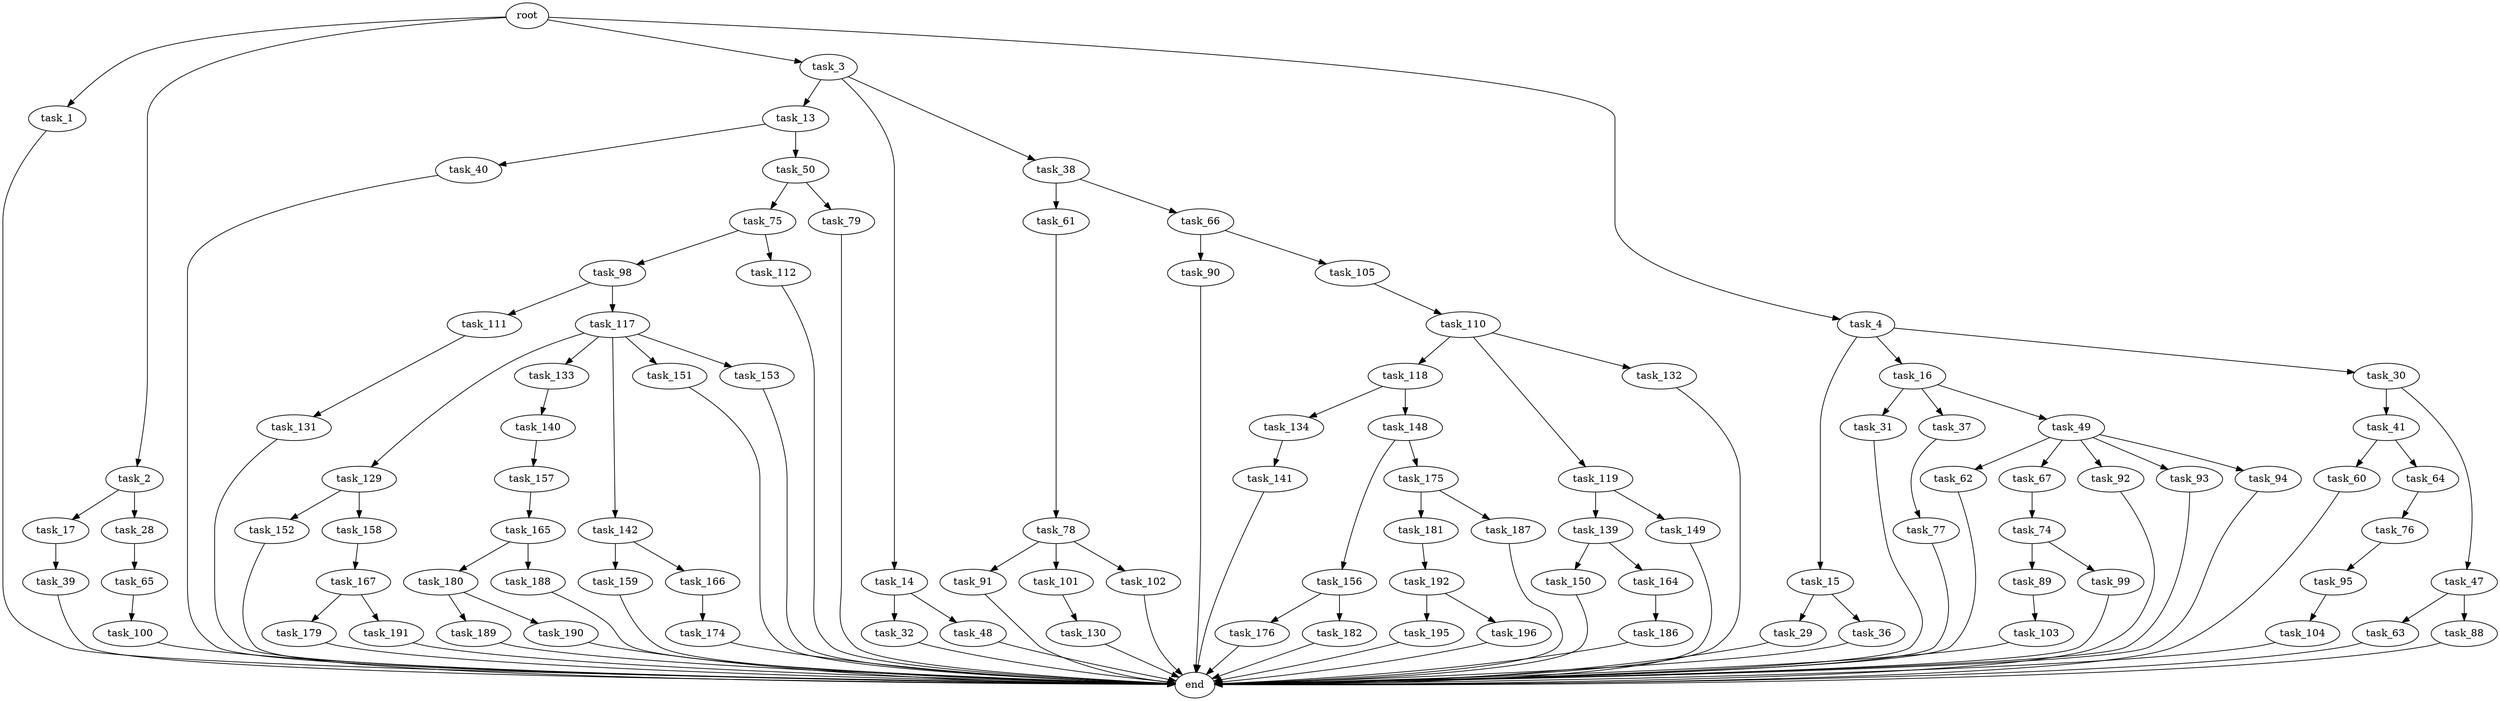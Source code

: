 digraph G {
  root [size="0.000000"];
  task_1 [size="76023813442.000000"];
  task_2 [size="8589934592.000000"];
  task_3 [size="4398248244.000000"];
  task_4 [size="1161910559.000000"];
  task_13 [size="388983440882.000000"];
  task_14 [size="19110289653.000000"];
  task_15 [size="340831265448.000000"];
  task_16 [size="68719476736.000000"];
  task_17 [size="32441854296.000000"];
  task_28 [size="8589934592.000000"];
  task_29 [size="28991029248.000000"];
  task_30 [size="7050013391.000000"];
  task_31 [size="49281561299.000000"];
  task_32 [size="549755813888.000000"];
  task_36 [size="656337130933.000000"];
  task_37 [size="199750579165.000000"];
  task_38 [size="231928233984.000000"];
  task_39 [size="155402749631.000000"];
  task_40 [size="1073741824000.000000"];
  task_41 [size="202457298253.000000"];
  task_47 [size="12810836425.000000"];
  task_48 [size="549755813888.000000"];
  task_49 [size="549755813888.000000"];
  task_50 [size="311412734519.000000"];
  task_60 [size="282355925517.000000"];
  task_61 [size="46948641776.000000"];
  task_62 [size="1126976285.000000"];
  task_63 [size="782757789696.000000"];
  task_64 [size="8589934592.000000"];
  task_65 [size="922128450083.000000"];
  task_66 [size="1073741824000.000000"];
  task_67 [size="782757789696.000000"];
  task_74 [size="549755813888.000000"];
  task_75 [size="36638930223.000000"];
  task_76 [size="16010118159.000000"];
  task_77 [size="1295941593.000000"];
  task_78 [size="1073741824000.000000"];
  task_79 [size="231928233984.000000"];
  task_88 [size="782757789696.000000"];
  task_89 [size="134217728000.000000"];
  task_90 [size="3970944950.000000"];
  task_91 [size="18394036941.000000"];
  task_92 [size="267097267422.000000"];
  task_93 [size="549755813888.000000"];
  task_94 [size="231928233984.000000"];
  task_95 [size="5080032104.000000"];
  task_98 [size="6922263596.000000"];
  task_99 [size="11059483136.000000"];
  task_100 [size="7733338868.000000"];
  task_101 [size="231928233984.000000"];
  task_102 [size="214835597426.000000"];
  task_103 [size="543084694107.000000"];
  task_104 [size="22141683357.000000"];
  task_105 [size="7056708662.000000"];
  task_110 [size="231928233984.000000"];
  task_111 [size="28991029248.000000"];
  task_112 [size="68719476736.000000"];
  task_117 [size="1755003399.000000"];
  task_118 [size="2841424703.000000"];
  task_119 [size="685775346912.000000"];
  task_129 [size="4003882034.000000"];
  task_130 [size="782757789696.000000"];
  task_131 [size="782757789696.000000"];
  task_132 [size="854804965754.000000"];
  task_133 [size="549755813888.000000"];
  task_134 [size="549755813888.000000"];
  task_139 [size="23771873408.000000"];
  task_140 [size="4227022744.000000"];
  task_141 [size="8589934592.000000"];
  task_142 [size="160831021677.000000"];
  task_148 [size="2136112019.000000"];
  task_149 [size="41025979617.000000"];
  task_150 [size="676492735964.000000"];
  task_151 [size="782757789696.000000"];
  task_152 [size="333370862534.000000"];
  task_153 [size="24741521581.000000"];
  task_156 [size="213987674675.000000"];
  task_157 [size="368293445632.000000"];
  task_158 [size="8589934592.000000"];
  task_159 [size="4718354512.000000"];
  task_164 [size="4644967569.000000"];
  task_165 [size="4006456553.000000"];
  task_166 [size="1073741824000.000000"];
  task_167 [size="248208181131.000000"];
  task_174 [size="20656707060.000000"];
  task_175 [size="7036257635.000000"];
  task_176 [size="48022475687.000000"];
  task_179 [size="28960514109.000000"];
  task_180 [size="159759209194.000000"];
  task_181 [size="134217728000.000000"];
  task_182 [size="1182196905.000000"];
  task_186 [size="3860445577.000000"];
  task_187 [size="782757789696.000000"];
  task_188 [size="4896505893.000000"];
  task_189 [size="28991029248.000000"];
  task_190 [size="3886921271.000000"];
  task_191 [size="773525938577.000000"];
  task_192 [size="1064077088074.000000"];
  task_195 [size="1773973311.000000"];
  task_196 [size="68719476736.000000"];
  end [size="0.000000"];

  root -> task_1 [size="1.000000"];
  root -> task_2 [size="1.000000"];
  root -> task_3 [size="1.000000"];
  root -> task_4 [size="1.000000"];
  task_1 -> end [size="1.000000"];
  task_2 -> task_17 [size="33554432.000000"];
  task_2 -> task_28 [size="33554432.000000"];
  task_3 -> task_13 [size="209715200.000000"];
  task_3 -> task_14 [size="209715200.000000"];
  task_3 -> task_38 [size="209715200.000000"];
  task_4 -> task_15 [size="33554432.000000"];
  task_4 -> task_16 [size="33554432.000000"];
  task_4 -> task_30 [size="33554432.000000"];
  task_13 -> task_40 [size="301989888.000000"];
  task_13 -> task_50 [size="301989888.000000"];
  task_14 -> task_32 [size="301989888.000000"];
  task_14 -> task_48 [size="301989888.000000"];
  task_15 -> task_29 [size="536870912.000000"];
  task_15 -> task_36 [size="536870912.000000"];
  task_16 -> task_31 [size="134217728.000000"];
  task_16 -> task_37 [size="134217728.000000"];
  task_16 -> task_49 [size="134217728.000000"];
  task_17 -> task_39 [size="838860800.000000"];
  task_28 -> task_65 [size="33554432.000000"];
  task_29 -> end [size="1.000000"];
  task_30 -> task_41 [size="134217728.000000"];
  task_30 -> task_47 [size="134217728.000000"];
  task_31 -> end [size="1.000000"];
  task_32 -> end [size="1.000000"];
  task_36 -> end [size="1.000000"];
  task_37 -> task_77 [size="301989888.000000"];
  task_38 -> task_61 [size="301989888.000000"];
  task_38 -> task_66 [size="301989888.000000"];
  task_39 -> end [size="1.000000"];
  task_40 -> end [size="1.000000"];
  task_41 -> task_60 [size="679477248.000000"];
  task_41 -> task_64 [size="679477248.000000"];
  task_47 -> task_63 [size="209715200.000000"];
  task_47 -> task_88 [size="209715200.000000"];
  task_48 -> end [size="1.000000"];
  task_49 -> task_62 [size="536870912.000000"];
  task_49 -> task_67 [size="536870912.000000"];
  task_49 -> task_92 [size="536870912.000000"];
  task_49 -> task_93 [size="536870912.000000"];
  task_49 -> task_94 [size="536870912.000000"];
  task_50 -> task_75 [size="301989888.000000"];
  task_50 -> task_79 [size="301989888.000000"];
  task_60 -> end [size="1.000000"];
  task_61 -> task_78 [size="838860800.000000"];
  task_62 -> end [size="1.000000"];
  task_63 -> end [size="1.000000"];
  task_64 -> task_76 [size="33554432.000000"];
  task_65 -> task_100 [size="679477248.000000"];
  task_66 -> task_90 [size="838860800.000000"];
  task_66 -> task_105 [size="838860800.000000"];
  task_67 -> task_74 [size="679477248.000000"];
  task_74 -> task_89 [size="536870912.000000"];
  task_74 -> task_99 [size="536870912.000000"];
  task_75 -> task_98 [size="838860800.000000"];
  task_75 -> task_112 [size="838860800.000000"];
  task_76 -> task_95 [size="301989888.000000"];
  task_77 -> end [size="1.000000"];
  task_78 -> task_91 [size="838860800.000000"];
  task_78 -> task_101 [size="838860800.000000"];
  task_78 -> task_102 [size="838860800.000000"];
  task_79 -> end [size="1.000000"];
  task_88 -> end [size="1.000000"];
  task_89 -> task_103 [size="209715200.000000"];
  task_90 -> end [size="1.000000"];
  task_91 -> end [size="1.000000"];
  task_92 -> end [size="1.000000"];
  task_93 -> end [size="1.000000"];
  task_94 -> end [size="1.000000"];
  task_95 -> task_104 [size="301989888.000000"];
  task_98 -> task_111 [size="679477248.000000"];
  task_98 -> task_117 [size="679477248.000000"];
  task_99 -> end [size="1.000000"];
  task_100 -> end [size="1.000000"];
  task_101 -> task_130 [size="301989888.000000"];
  task_102 -> end [size="1.000000"];
  task_103 -> end [size="1.000000"];
  task_104 -> end [size="1.000000"];
  task_105 -> task_110 [size="301989888.000000"];
  task_110 -> task_118 [size="301989888.000000"];
  task_110 -> task_119 [size="301989888.000000"];
  task_110 -> task_132 [size="301989888.000000"];
  task_111 -> task_131 [size="75497472.000000"];
  task_112 -> end [size="1.000000"];
  task_117 -> task_129 [size="33554432.000000"];
  task_117 -> task_133 [size="33554432.000000"];
  task_117 -> task_142 [size="33554432.000000"];
  task_117 -> task_151 [size="33554432.000000"];
  task_117 -> task_153 [size="33554432.000000"];
  task_118 -> task_134 [size="75497472.000000"];
  task_118 -> task_148 [size="75497472.000000"];
  task_119 -> task_139 [size="838860800.000000"];
  task_119 -> task_149 [size="838860800.000000"];
  task_129 -> task_152 [size="75497472.000000"];
  task_129 -> task_158 [size="75497472.000000"];
  task_130 -> end [size="1.000000"];
  task_131 -> end [size="1.000000"];
  task_132 -> end [size="1.000000"];
  task_133 -> task_140 [size="536870912.000000"];
  task_134 -> task_141 [size="536870912.000000"];
  task_139 -> task_150 [size="679477248.000000"];
  task_139 -> task_164 [size="679477248.000000"];
  task_140 -> task_157 [size="134217728.000000"];
  task_141 -> end [size="1.000000"];
  task_142 -> task_159 [size="209715200.000000"];
  task_142 -> task_166 [size="209715200.000000"];
  task_148 -> task_156 [size="33554432.000000"];
  task_148 -> task_175 [size="33554432.000000"];
  task_149 -> end [size="1.000000"];
  task_150 -> end [size="1.000000"];
  task_151 -> end [size="1.000000"];
  task_152 -> end [size="1.000000"];
  task_153 -> end [size="1.000000"];
  task_156 -> task_176 [size="411041792.000000"];
  task_156 -> task_182 [size="411041792.000000"];
  task_157 -> task_165 [size="411041792.000000"];
  task_158 -> task_167 [size="33554432.000000"];
  task_159 -> end [size="1.000000"];
  task_164 -> task_186 [size="411041792.000000"];
  task_165 -> task_180 [size="75497472.000000"];
  task_165 -> task_188 [size="75497472.000000"];
  task_166 -> task_174 [size="838860800.000000"];
  task_167 -> task_179 [size="209715200.000000"];
  task_167 -> task_191 [size="209715200.000000"];
  task_174 -> end [size="1.000000"];
  task_175 -> task_181 [size="134217728.000000"];
  task_175 -> task_187 [size="134217728.000000"];
  task_176 -> end [size="1.000000"];
  task_179 -> end [size="1.000000"];
  task_180 -> task_189 [size="209715200.000000"];
  task_180 -> task_190 [size="209715200.000000"];
  task_181 -> task_192 [size="209715200.000000"];
  task_182 -> end [size="1.000000"];
  task_186 -> end [size="1.000000"];
  task_187 -> end [size="1.000000"];
  task_188 -> end [size="1.000000"];
  task_189 -> end [size="1.000000"];
  task_190 -> end [size="1.000000"];
  task_191 -> end [size="1.000000"];
  task_192 -> task_195 [size="679477248.000000"];
  task_192 -> task_196 [size="679477248.000000"];
  task_195 -> end [size="1.000000"];
  task_196 -> end [size="1.000000"];
}
